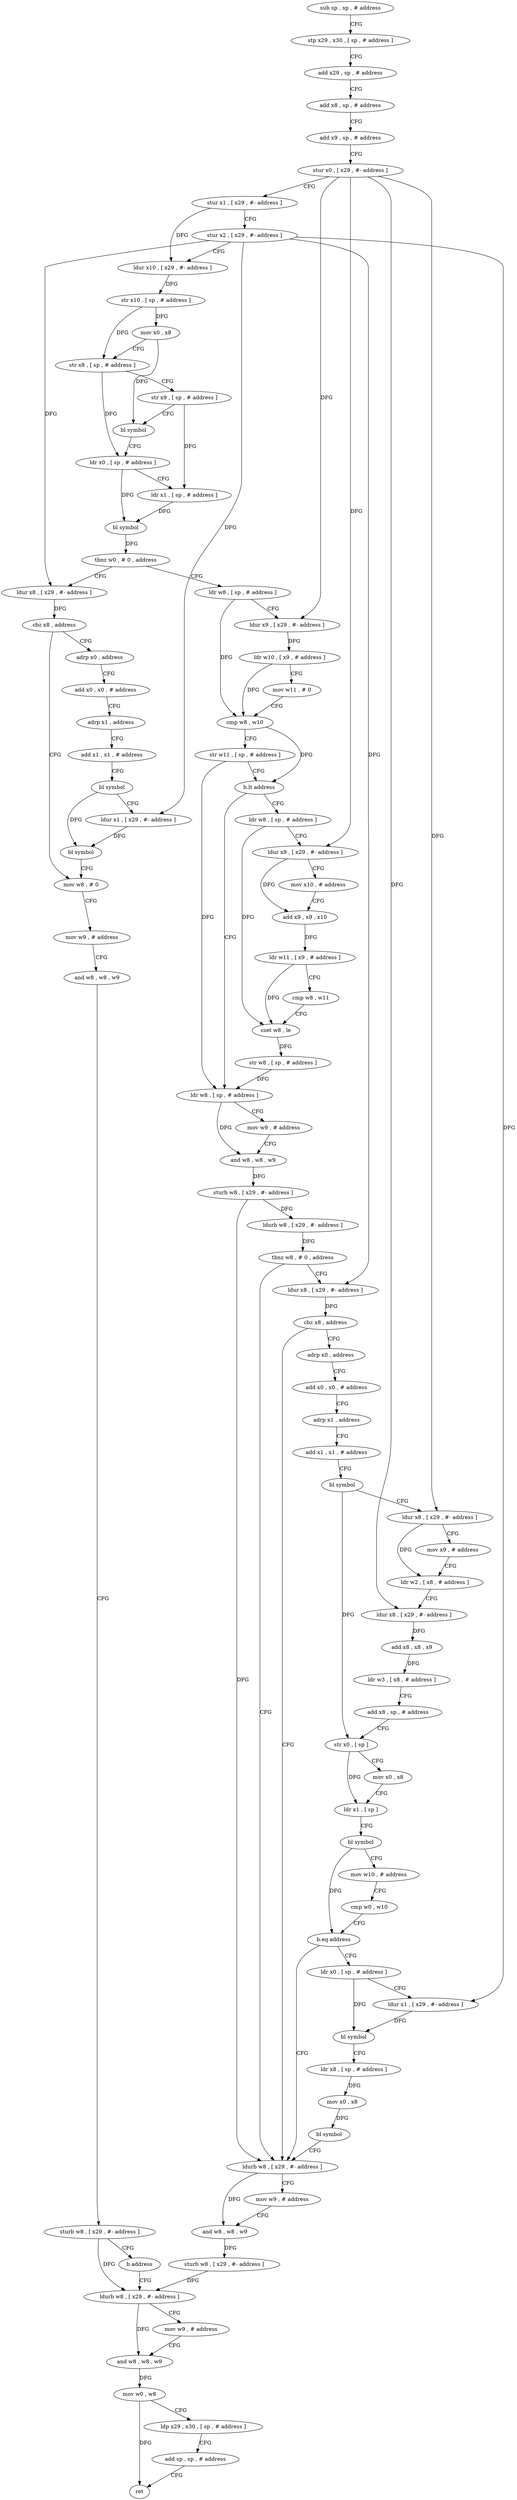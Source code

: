 digraph "func" {
"175184" [label = "sub sp , sp , # address" ]
"175188" [label = "stp x29 , x30 , [ sp , # address ]" ]
"175192" [label = "add x29 , sp , # address" ]
"175196" [label = "add x8 , sp , # address" ]
"175200" [label = "add x9 , sp , # address" ]
"175204" [label = "stur x0 , [ x29 , #- address ]" ]
"175208" [label = "stur x1 , [ x29 , #- address ]" ]
"175212" [label = "stur x2 , [ x29 , #- address ]" ]
"175216" [label = "ldur x10 , [ x29 , #- address ]" ]
"175220" [label = "str x10 , [ sp , # address ]" ]
"175224" [label = "mov x0 , x8" ]
"175228" [label = "str x8 , [ sp , # address ]" ]
"175232" [label = "str x9 , [ sp , # address ]" ]
"175236" [label = "bl symbol" ]
"175240" [label = "ldr x0 , [ sp , # address ]" ]
"175244" [label = "ldr x1 , [ sp , # address ]" ]
"175248" [label = "bl symbol" ]
"175252" [label = "tbnz w0 , # 0 , address" ]
"175312" [label = "ldr w8 , [ sp , # address ]" ]
"175256" [label = "ldur x8 , [ x29 , #- address ]" ]
"175316" [label = "ldur x9 , [ x29 , #- address ]" ]
"175320" [label = "ldr w10 , [ x9 , # address ]" ]
"175324" [label = "mov w11 , # 0" ]
"175328" [label = "cmp w8 , w10" ]
"175332" [label = "str w11 , [ sp , # address ]" ]
"175336" [label = "b.lt address" ]
"175372" [label = "ldr w8 , [ sp , # address ]" ]
"175340" [label = "ldr w8 , [ sp , # address ]" ]
"175260" [label = "cbz x8 , address" ]
"175292" [label = "mov w8 , # 0" ]
"175264" [label = "adrp x0 , address" ]
"175376" [label = "mov w9 , # address" ]
"175380" [label = "and w8 , w8 , w9" ]
"175384" [label = "sturb w8 , [ x29 , #- address ]" ]
"175388" [label = "ldurb w8 , [ x29 , #- address ]" ]
"175392" [label = "tbnz w8 , # 0 , address" ]
"175504" [label = "ldurb w8 , [ x29 , #- address ]" ]
"175396" [label = "ldur x8 , [ x29 , #- address ]" ]
"175344" [label = "ldur x9 , [ x29 , #- address ]" ]
"175348" [label = "mov x10 , # address" ]
"175352" [label = "add x9 , x9 , x10" ]
"175356" [label = "ldr w11 , [ x9 , # address ]" ]
"175360" [label = "cmp w8 , w11" ]
"175364" [label = "cset w8 , le" ]
"175368" [label = "str w8 , [ sp , # address ]" ]
"175296" [label = "mov w9 , # address" ]
"175300" [label = "and w8 , w8 , w9" ]
"175304" [label = "sturb w8 , [ x29 , #- address ]" ]
"175308" [label = "b address" ]
"175520" [label = "ldurb w8 , [ x29 , #- address ]" ]
"175268" [label = "add x0 , x0 , # address" ]
"175272" [label = "adrp x1 , address" ]
"175276" [label = "add x1 , x1 , # address" ]
"175280" [label = "bl symbol" ]
"175284" [label = "ldur x1 , [ x29 , #- address ]" ]
"175288" [label = "bl symbol" ]
"175508" [label = "mov w9 , # address" ]
"175512" [label = "and w8 , w8 , w9" ]
"175516" [label = "sturb w8 , [ x29 , #- address ]" ]
"175400" [label = "cbz x8 , address" ]
"175404" [label = "adrp x0 , address" ]
"175524" [label = "mov w9 , # address" ]
"175528" [label = "and w8 , w8 , w9" ]
"175532" [label = "mov w0 , w8" ]
"175536" [label = "ldp x29 , x30 , [ sp , # address ]" ]
"175540" [label = "add sp , sp , # address" ]
"175544" [label = "ret" ]
"175408" [label = "add x0 , x0 , # address" ]
"175412" [label = "adrp x1 , address" ]
"175416" [label = "add x1 , x1 , # address" ]
"175420" [label = "bl symbol" ]
"175424" [label = "ldur x8 , [ x29 , #- address ]" ]
"175428" [label = "mov x9 , # address" ]
"175432" [label = "ldr w2 , [ x8 , # address ]" ]
"175436" [label = "ldur x8 , [ x29 , #- address ]" ]
"175440" [label = "add x8 , x8 , x9" ]
"175444" [label = "ldr w3 , [ x8 , # address ]" ]
"175448" [label = "add x8 , sp , # address" ]
"175452" [label = "str x0 , [ sp ]" ]
"175456" [label = "mov x0 , x8" ]
"175460" [label = "ldr x1 , [ sp ]" ]
"175464" [label = "bl symbol" ]
"175468" [label = "mov w10 , # address" ]
"175472" [label = "cmp w0 , w10" ]
"175476" [label = "b.eq address" ]
"175480" [label = "ldr x0 , [ sp , # address ]" ]
"175484" [label = "ldur x1 , [ x29 , #- address ]" ]
"175488" [label = "bl symbol" ]
"175492" [label = "ldr x8 , [ sp , # address ]" ]
"175496" [label = "mov x0 , x8" ]
"175500" [label = "bl symbol" ]
"175184" -> "175188" [ label = "CFG" ]
"175188" -> "175192" [ label = "CFG" ]
"175192" -> "175196" [ label = "CFG" ]
"175196" -> "175200" [ label = "CFG" ]
"175200" -> "175204" [ label = "CFG" ]
"175204" -> "175208" [ label = "CFG" ]
"175204" -> "175316" [ label = "DFG" ]
"175204" -> "175344" [ label = "DFG" ]
"175204" -> "175424" [ label = "DFG" ]
"175204" -> "175436" [ label = "DFG" ]
"175208" -> "175212" [ label = "CFG" ]
"175208" -> "175216" [ label = "DFG" ]
"175212" -> "175216" [ label = "CFG" ]
"175212" -> "175256" [ label = "DFG" ]
"175212" -> "175284" [ label = "DFG" ]
"175212" -> "175396" [ label = "DFG" ]
"175212" -> "175484" [ label = "DFG" ]
"175216" -> "175220" [ label = "DFG" ]
"175220" -> "175224" [ label = "DFG" ]
"175220" -> "175228" [ label = "DFG" ]
"175224" -> "175228" [ label = "CFG" ]
"175224" -> "175236" [ label = "DFG" ]
"175228" -> "175232" [ label = "CFG" ]
"175228" -> "175240" [ label = "DFG" ]
"175232" -> "175236" [ label = "CFG" ]
"175232" -> "175244" [ label = "DFG" ]
"175236" -> "175240" [ label = "CFG" ]
"175240" -> "175244" [ label = "CFG" ]
"175240" -> "175248" [ label = "DFG" ]
"175244" -> "175248" [ label = "DFG" ]
"175248" -> "175252" [ label = "DFG" ]
"175252" -> "175312" [ label = "CFG" ]
"175252" -> "175256" [ label = "CFG" ]
"175312" -> "175316" [ label = "CFG" ]
"175312" -> "175328" [ label = "DFG" ]
"175256" -> "175260" [ label = "DFG" ]
"175316" -> "175320" [ label = "DFG" ]
"175320" -> "175324" [ label = "CFG" ]
"175320" -> "175328" [ label = "DFG" ]
"175324" -> "175328" [ label = "CFG" ]
"175328" -> "175332" [ label = "CFG" ]
"175328" -> "175336" [ label = "DFG" ]
"175332" -> "175336" [ label = "CFG" ]
"175332" -> "175372" [ label = "DFG" ]
"175336" -> "175372" [ label = "CFG" ]
"175336" -> "175340" [ label = "CFG" ]
"175372" -> "175376" [ label = "CFG" ]
"175372" -> "175380" [ label = "DFG" ]
"175340" -> "175344" [ label = "CFG" ]
"175340" -> "175364" [ label = "DFG" ]
"175260" -> "175292" [ label = "CFG" ]
"175260" -> "175264" [ label = "CFG" ]
"175292" -> "175296" [ label = "CFG" ]
"175264" -> "175268" [ label = "CFG" ]
"175376" -> "175380" [ label = "CFG" ]
"175380" -> "175384" [ label = "DFG" ]
"175384" -> "175388" [ label = "DFG" ]
"175384" -> "175504" [ label = "DFG" ]
"175388" -> "175392" [ label = "DFG" ]
"175392" -> "175504" [ label = "CFG" ]
"175392" -> "175396" [ label = "CFG" ]
"175504" -> "175508" [ label = "CFG" ]
"175504" -> "175512" [ label = "DFG" ]
"175396" -> "175400" [ label = "DFG" ]
"175344" -> "175348" [ label = "CFG" ]
"175344" -> "175352" [ label = "DFG" ]
"175348" -> "175352" [ label = "CFG" ]
"175352" -> "175356" [ label = "DFG" ]
"175356" -> "175360" [ label = "CFG" ]
"175356" -> "175364" [ label = "DFG" ]
"175360" -> "175364" [ label = "CFG" ]
"175364" -> "175368" [ label = "DFG" ]
"175368" -> "175372" [ label = "DFG" ]
"175296" -> "175300" [ label = "CFG" ]
"175300" -> "175304" [ label = "CFG" ]
"175304" -> "175308" [ label = "CFG" ]
"175304" -> "175520" [ label = "DFG" ]
"175308" -> "175520" [ label = "CFG" ]
"175520" -> "175524" [ label = "CFG" ]
"175520" -> "175528" [ label = "DFG" ]
"175268" -> "175272" [ label = "CFG" ]
"175272" -> "175276" [ label = "CFG" ]
"175276" -> "175280" [ label = "CFG" ]
"175280" -> "175284" [ label = "CFG" ]
"175280" -> "175288" [ label = "DFG" ]
"175284" -> "175288" [ label = "DFG" ]
"175288" -> "175292" [ label = "CFG" ]
"175508" -> "175512" [ label = "CFG" ]
"175512" -> "175516" [ label = "DFG" ]
"175516" -> "175520" [ label = "DFG" ]
"175400" -> "175504" [ label = "CFG" ]
"175400" -> "175404" [ label = "CFG" ]
"175404" -> "175408" [ label = "CFG" ]
"175524" -> "175528" [ label = "CFG" ]
"175528" -> "175532" [ label = "DFG" ]
"175532" -> "175536" [ label = "CFG" ]
"175532" -> "175544" [ label = "DFG" ]
"175536" -> "175540" [ label = "CFG" ]
"175540" -> "175544" [ label = "CFG" ]
"175408" -> "175412" [ label = "CFG" ]
"175412" -> "175416" [ label = "CFG" ]
"175416" -> "175420" [ label = "CFG" ]
"175420" -> "175424" [ label = "CFG" ]
"175420" -> "175452" [ label = "DFG" ]
"175424" -> "175428" [ label = "CFG" ]
"175424" -> "175432" [ label = "DFG" ]
"175428" -> "175432" [ label = "CFG" ]
"175432" -> "175436" [ label = "CFG" ]
"175436" -> "175440" [ label = "DFG" ]
"175440" -> "175444" [ label = "DFG" ]
"175444" -> "175448" [ label = "CFG" ]
"175448" -> "175452" [ label = "CFG" ]
"175452" -> "175456" [ label = "CFG" ]
"175452" -> "175460" [ label = "DFG" ]
"175456" -> "175460" [ label = "CFG" ]
"175460" -> "175464" [ label = "CFG" ]
"175464" -> "175468" [ label = "CFG" ]
"175464" -> "175476" [ label = "DFG" ]
"175468" -> "175472" [ label = "CFG" ]
"175472" -> "175476" [ label = "CFG" ]
"175476" -> "175504" [ label = "CFG" ]
"175476" -> "175480" [ label = "CFG" ]
"175480" -> "175484" [ label = "CFG" ]
"175480" -> "175488" [ label = "DFG" ]
"175484" -> "175488" [ label = "DFG" ]
"175488" -> "175492" [ label = "CFG" ]
"175492" -> "175496" [ label = "DFG" ]
"175496" -> "175500" [ label = "DFG" ]
"175500" -> "175504" [ label = "CFG" ]
}

